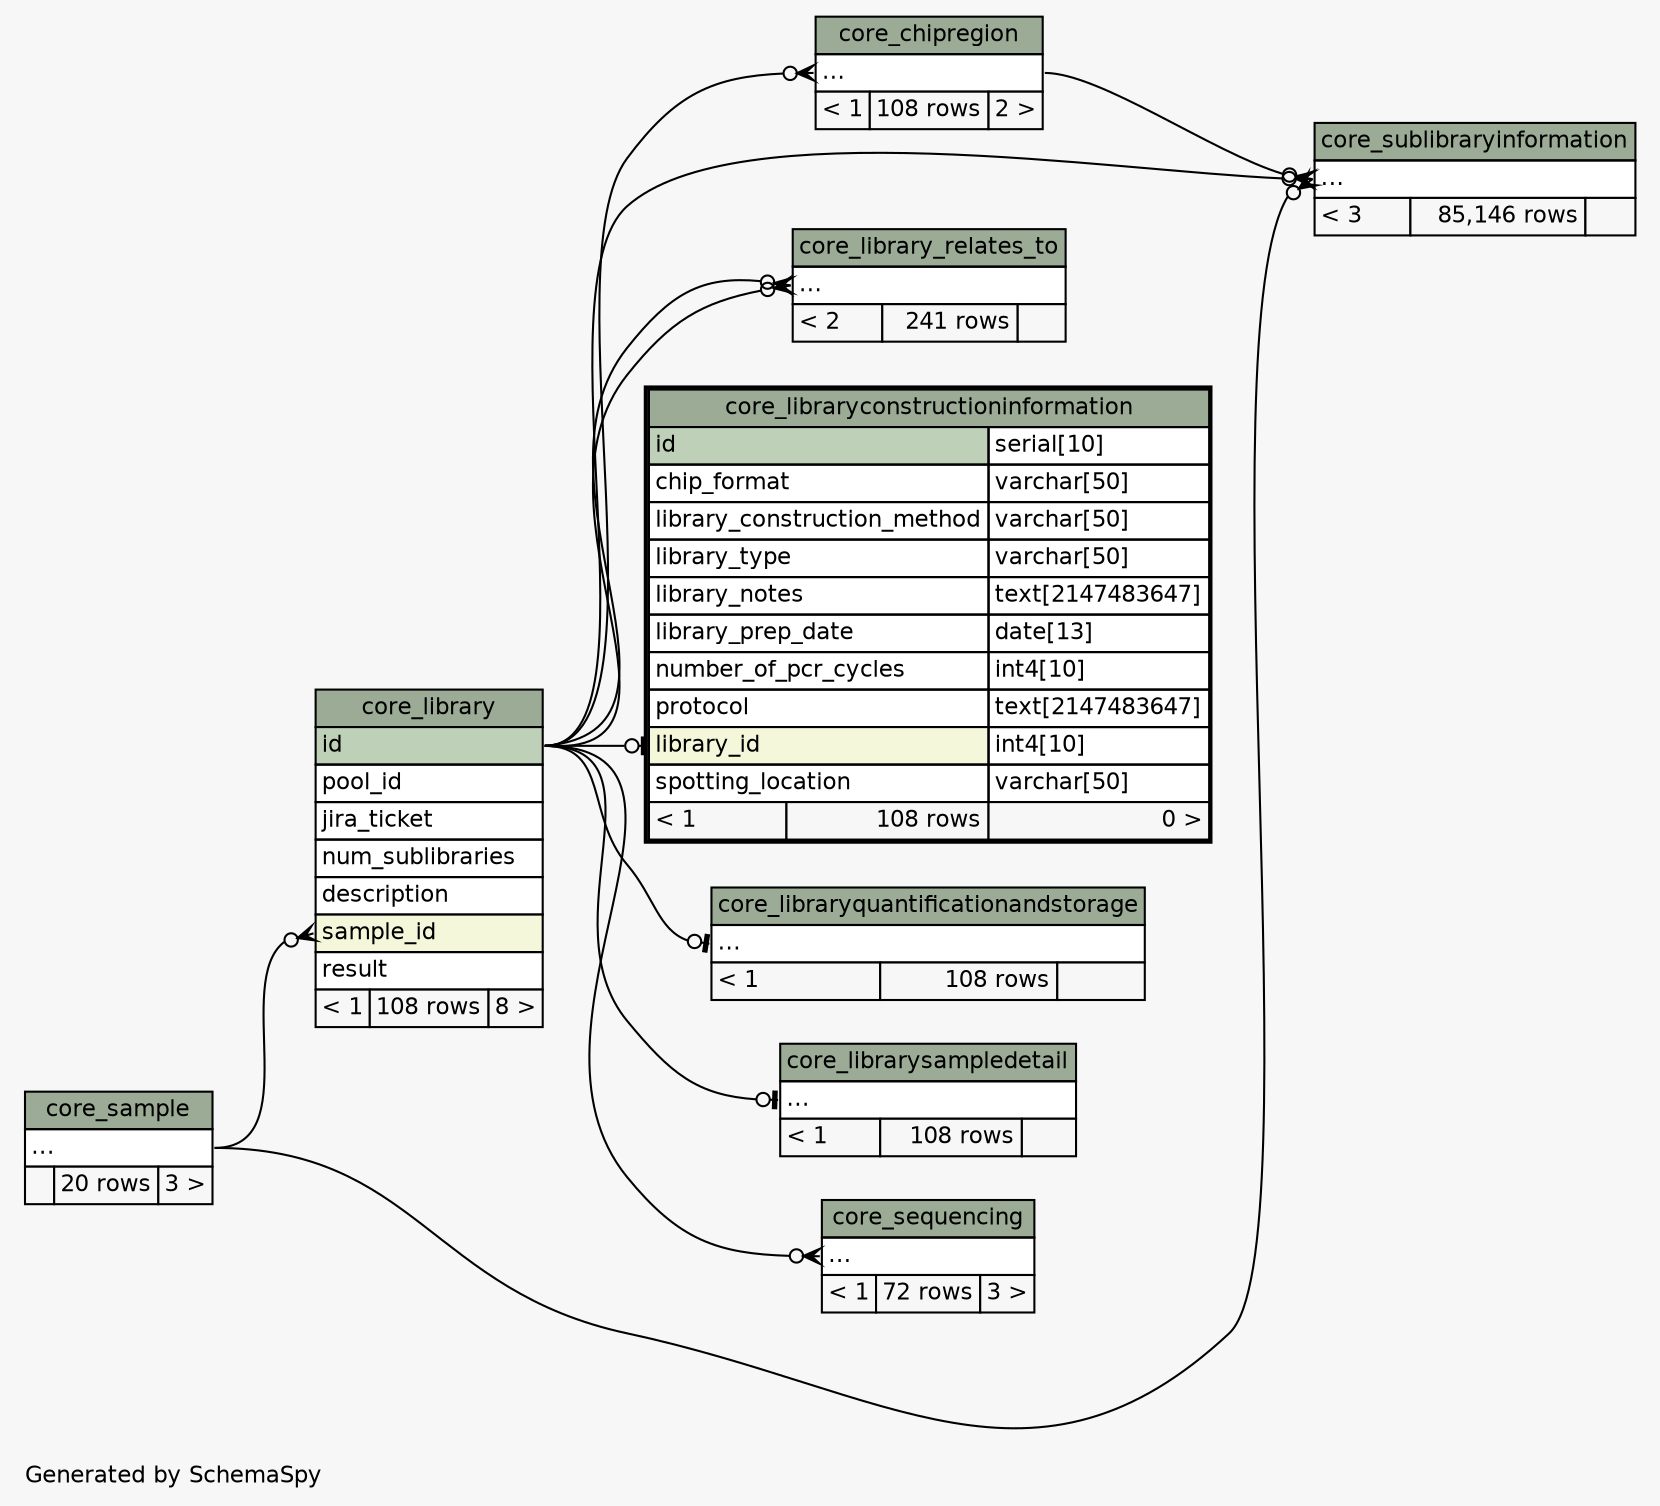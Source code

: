 // dot 2.36.0 on Mac OS X 10.9.5
// SchemaSpy rev 590
digraph "twoDegreesRelationshipsDiagram" {
  graph [
    rankdir="RL"
    bgcolor="#f7f7f7"
    label="\nGenerated by SchemaSpy"
    labeljust="l"
    nodesep="0.18"
    ranksep="0.46"
    fontname="Helvetica"
    fontsize="11"
  ];
  node [
    fontname="Helvetica"
    fontsize="11"
    shape="plaintext"
  ];
  edge [
    arrowsize="0.8"
  ];
  "core_chipregion":"elipses":w -> "core_library":"id":e [arrowhead=none dir=back arrowtail=crowodot];
  "core_library":"sample_id":w -> "core_sample":"elipses":e [arrowhead=none dir=back arrowtail=crowodot];
  "core_library_relates_to":"elipses":w -> "core_library":"id":e [arrowhead=none dir=back arrowtail=crowodot];
  "core_library_relates_to":"elipses":w -> "core_library":"id":e [arrowhead=none dir=back arrowtail=crowodot];
  "core_libraryconstructioninformation":"library_id":w -> "core_library":"id":e [arrowhead=none dir=back arrowtail=teeodot];
  "core_libraryquantificationandstorage":"elipses":w -> "core_library":"id":e [arrowhead=none dir=back arrowtail=teeodot];
  "core_librarysampledetail":"elipses":w -> "core_library":"id":e [arrowhead=none dir=back arrowtail=teeodot];
  "core_sequencing":"elipses":w -> "core_library":"id":e [arrowhead=none dir=back arrowtail=crowodot];
  "core_sublibraryinformation":"elipses":w -> "core_chipregion":"elipses":e [arrowhead=none dir=back arrowtail=crowodot];
  "core_sublibraryinformation":"elipses":w -> "core_library":"id":e [arrowhead=none dir=back arrowtail=crowodot];
  "core_sublibraryinformation":"elipses":w -> "core_sample":"elipses":e [arrowhead=none dir=back arrowtail=crowodot];
  "core_chipregion" [
    label=<
    <TABLE BORDER="0" CELLBORDER="1" CELLSPACING="0" BGCOLOR="#ffffff">
      <TR><TD COLSPAN="3" BGCOLOR="#9bab96" ALIGN="CENTER">core_chipregion</TD></TR>
      <TR><TD PORT="elipses" COLSPAN="3" ALIGN="LEFT">...</TD></TR>
      <TR><TD ALIGN="LEFT" BGCOLOR="#f7f7f7">&lt; 1</TD><TD ALIGN="RIGHT" BGCOLOR="#f7f7f7">108 rows</TD><TD ALIGN="RIGHT" BGCOLOR="#f7f7f7">2 &gt;</TD></TR>
    </TABLE>>
    URL="core_chipregion.html"
    tooltip="core_chipregion"
  ];
  "core_library" [
    label=<
    <TABLE BORDER="0" CELLBORDER="1" CELLSPACING="0" BGCOLOR="#ffffff">
      <TR><TD COLSPAN="3" BGCOLOR="#9bab96" ALIGN="CENTER">core_library</TD></TR>
      <TR><TD PORT="id" COLSPAN="3" BGCOLOR="#bed1b8" ALIGN="LEFT">id</TD></TR>
      <TR><TD PORT="pool_id" COLSPAN="3" ALIGN="LEFT">pool_id</TD></TR>
      <TR><TD PORT="jira_ticket" COLSPAN="3" ALIGN="LEFT">jira_ticket</TD></TR>
      <TR><TD PORT="num_sublibraries" COLSPAN="3" ALIGN="LEFT">num_sublibraries</TD></TR>
      <TR><TD PORT="description" COLSPAN="3" ALIGN="LEFT">description</TD></TR>
      <TR><TD PORT="sample_id" COLSPAN="3" BGCOLOR="#f4f7da" ALIGN="LEFT">sample_id</TD></TR>
      <TR><TD PORT="result" COLSPAN="3" ALIGN="LEFT">result</TD></TR>
      <TR><TD ALIGN="LEFT" BGCOLOR="#f7f7f7">&lt; 1</TD><TD ALIGN="RIGHT" BGCOLOR="#f7f7f7">108 rows</TD><TD ALIGN="RIGHT" BGCOLOR="#f7f7f7">8 &gt;</TD></TR>
    </TABLE>>
    URL="core_library.html"
    tooltip="core_library"
  ];
  "core_library_relates_to" [
    label=<
    <TABLE BORDER="0" CELLBORDER="1" CELLSPACING="0" BGCOLOR="#ffffff">
      <TR><TD COLSPAN="3" BGCOLOR="#9bab96" ALIGN="CENTER">core_library_relates_to</TD></TR>
      <TR><TD PORT="elipses" COLSPAN="3" ALIGN="LEFT">...</TD></TR>
      <TR><TD ALIGN="LEFT" BGCOLOR="#f7f7f7">&lt; 2</TD><TD ALIGN="RIGHT" BGCOLOR="#f7f7f7">241 rows</TD><TD ALIGN="RIGHT" BGCOLOR="#f7f7f7">  </TD></TR>
    </TABLE>>
    URL="core_library_relates_to.html"
    tooltip="core_library_relates_to"
  ];
  "core_libraryconstructioninformation" [
    label=<
    <TABLE BORDER="2" CELLBORDER="1" CELLSPACING="0" BGCOLOR="#ffffff">
      <TR><TD COLSPAN="3" BGCOLOR="#9bab96" ALIGN="CENTER">core_libraryconstructioninformation</TD></TR>
      <TR><TD PORT="id" COLSPAN="2" BGCOLOR="#bed1b8" ALIGN="LEFT">id</TD><TD PORT="id.type" ALIGN="LEFT">serial[10]</TD></TR>
      <TR><TD PORT="chip_format" COLSPAN="2" ALIGN="LEFT">chip_format</TD><TD PORT="chip_format.type" ALIGN="LEFT">varchar[50]</TD></TR>
      <TR><TD PORT="library_construction_method" COLSPAN="2" ALIGN="LEFT">library_construction_method</TD><TD PORT="library_construction_method.type" ALIGN="LEFT">varchar[50]</TD></TR>
      <TR><TD PORT="library_type" COLSPAN="2" ALIGN="LEFT">library_type</TD><TD PORT="library_type.type" ALIGN="LEFT">varchar[50]</TD></TR>
      <TR><TD PORT="library_notes" COLSPAN="2" ALIGN="LEFT">library_notes</TD><TD PORT="library_notes.type" ALIGN="LEFT">text[2147483647]</TD></TR>
      <TR><TD PORT="library_prep_date" COLSPAN="2" ALIGN="LEFT">library_prep_date</TD><TD PORT="library_prep_date.type" ALIGN="LEFT">date[13]</TD></TR>
      <TR><TD PORT="number_of_pcr_cycles" COLSPAN="2" ALIGN="LEFT">number_of_pcr_cycles</TD><TD PORT="number_of_pcr_cycles.type" ALIGN="LEFT">int4[10]</TD></TR>
      <TR><TD PORT="protocol" COLSPAN="2" ALIGN="LEFT">protocol</TD><TD PORT="protocol.type" ALIGN="LEFT">text[2147483647]</TD></TR>
      <TR><TD PORT="library_id" COLSPAN="2" BGCOLOR="#f4f7da" ALIGN="LEFT">library_id</TD><TD PORT="library_id.type" ALIGN="LEFT">int4[10]</TD></TR>
      <TR><TD PORT="spotting_location" COLSPAN="2" ALIGN="LEFT">spotting_location</TD><TD PORT="spotting_location.type" ALIGN="LEFT">varchar[50]</TD></TR>
      <TR><TD ALIGN="LEFT" BGCOLOR="#f7f7f7">&lt; 1</TD><TD ALIGN="RIGHT" BGCOLOR="#f7f7f7">108 rows</TD><TD ALIGN="RIGHT" BGCOLOR="#f7f7f7">0 &gt;</TD></TR>
    </TABLE>>
    URL="core_libraryconstructioninformation.html"
    tooltip="core_libraryconstructioninformation"
  ];
  "core_libraryquantificationandstorage" [
    label=<
    <TABLE BORDER="0" CELLBORDER="1" CELLSPACING="0" BGCOLOR="#ffffff">
      <TR><TD COLSPAN="3" BGCOLOR="#9bab96" ALIGN="CENTER">core_libraryquantificationandstorage</TD></TR>
      <TR><TD PORT="elipses" COLSPAN="3" ALIGN="LEFT">...</TD></TR>
      <TR><TD ALIGN="LEFT" BGCOLOR="#f7f7f7">&lt; 1</TD><TD ALIGN="RIGHT" BGCOLOR="#f7f7f7">108 rows</TD><TD ALIGN="RIGHT" BGCOLOR="#f7f7f7">  </TD></TR>
    </TABLE>>
    URL="core_libraryquantificationandstorage.html"
    tooltip="core_libraryquantificationandstorage"
  ];
  "core_librarysampledetail" [
    label=<
    <TABLE BORDER="0" CELLBORDER="1" CELLSPACING="0" BGCOLOR="#ffffff">
      <TR><TD COLSPAN="3" BGCOLOR="#9bab96" ALIGN="CENTER">core_librarysampledetail</TD></TR>
      <TR><TD PORT="elipses" COLSPAN="3" ALIGN="LEFT">...</TD></TR>
      <TR><TD ALIGN="LEFT" BGCOLOR="#f7f7f7">&lt; 1</TD><TD ALIGN="RIGHT" BGCOLOR="#f7f7f7">108 rows</TD><TD ALIGN="RIGHT" BGCOLOR="#f7f7f7">  </TD></TR>
    </TABLE>>
    URL="core_librarysampledetail.html"
    tooltip="core_librarysampledetail"
  ];
  "core_sample" [
    label=<
    <TABLE BORDER="0" CELLBORDER="1" CELLSPACING="0" BGCOLOR="#ffffff">
      <TR><TD COLSPAN="3" BGCOLOR="#9bab96" ALIGN="CENTER">core_sample</TD></TR>
      <TR><TD PORT="elipses" COLSPAN="3" ALIGN="LEFT">...</TD></TR>
      <TR><TD ALIGN="LEFT" BGCOLOR="#f7f7f7">  </TD><TD ALIGN="RIGHT" BGCOLOR="#f7f7f7">20 rows</TD><TD ALIGN="RIGHT" BGCOLOR="#f7f7f7">3 &gt;</TD></TR>
    </TABLE>>
    URL="core_sample.html"
    tooltip="core_sample"
  ];
  "core_sequencing" [
    label=<
    <TABLE BORDER="0" CELLBORDER="1" CELLSPACING="0" BGCOLOR="#ffffff">
      <TR><TD COLSPAN="3" BGCOLOR="#9bab96" ALIGN="CENTER">core_sequencing</TD></TR>
      <TR><TD PORT="elipses" COLSPAN="3" ALIGN="LEFT">...</TD></TR>
      <TR><TD ALIGN="LEFT" BGCOLOR="#f7f7f7">&lt; 1</TD><TD ALIGN="RIGHT" BGCOLOR="#f7f7f7">72 rows</TD><TD ALIGN="RIGHT" BGCOLOR="#f7f7f7">3 &gt;</TD></TR>
    </TABLE>>
    URL="core_sequencing.html"
    tooltip="core_sequencing"
  ];
  "core_sublibraryinformation" [
    label=<
    <TABLE BORDER="0" CELLBORDER="1" CELLSPACING="0" BGCOLOR="#ffffff">
      <TR><TD COLSPAN="3" BGCOLOR="#9bab96" ALIGN="CENTER">core_sublibraryinformation</TD></TR>
      <TR><TD PORT="elipses" COLSPAN="3" ALIGN="LEFT">...</TD></TR>
      <TR><TD ALIGN="LEFT" BGCOLOR="#f7f7f7">&lt; 3</TD><TD ALIGN="RIGHT" BGCOLOR="#f7f7f7">85,146 rows</TD><TD ALIGN="RIGHT" BGCOLOR="#f7f7f7">  </TD></TR>
    </TABLE>>
    URL="core_sublibraryinformation.html"
    tooltip="core_sublibraryinformation"
  ];
}
